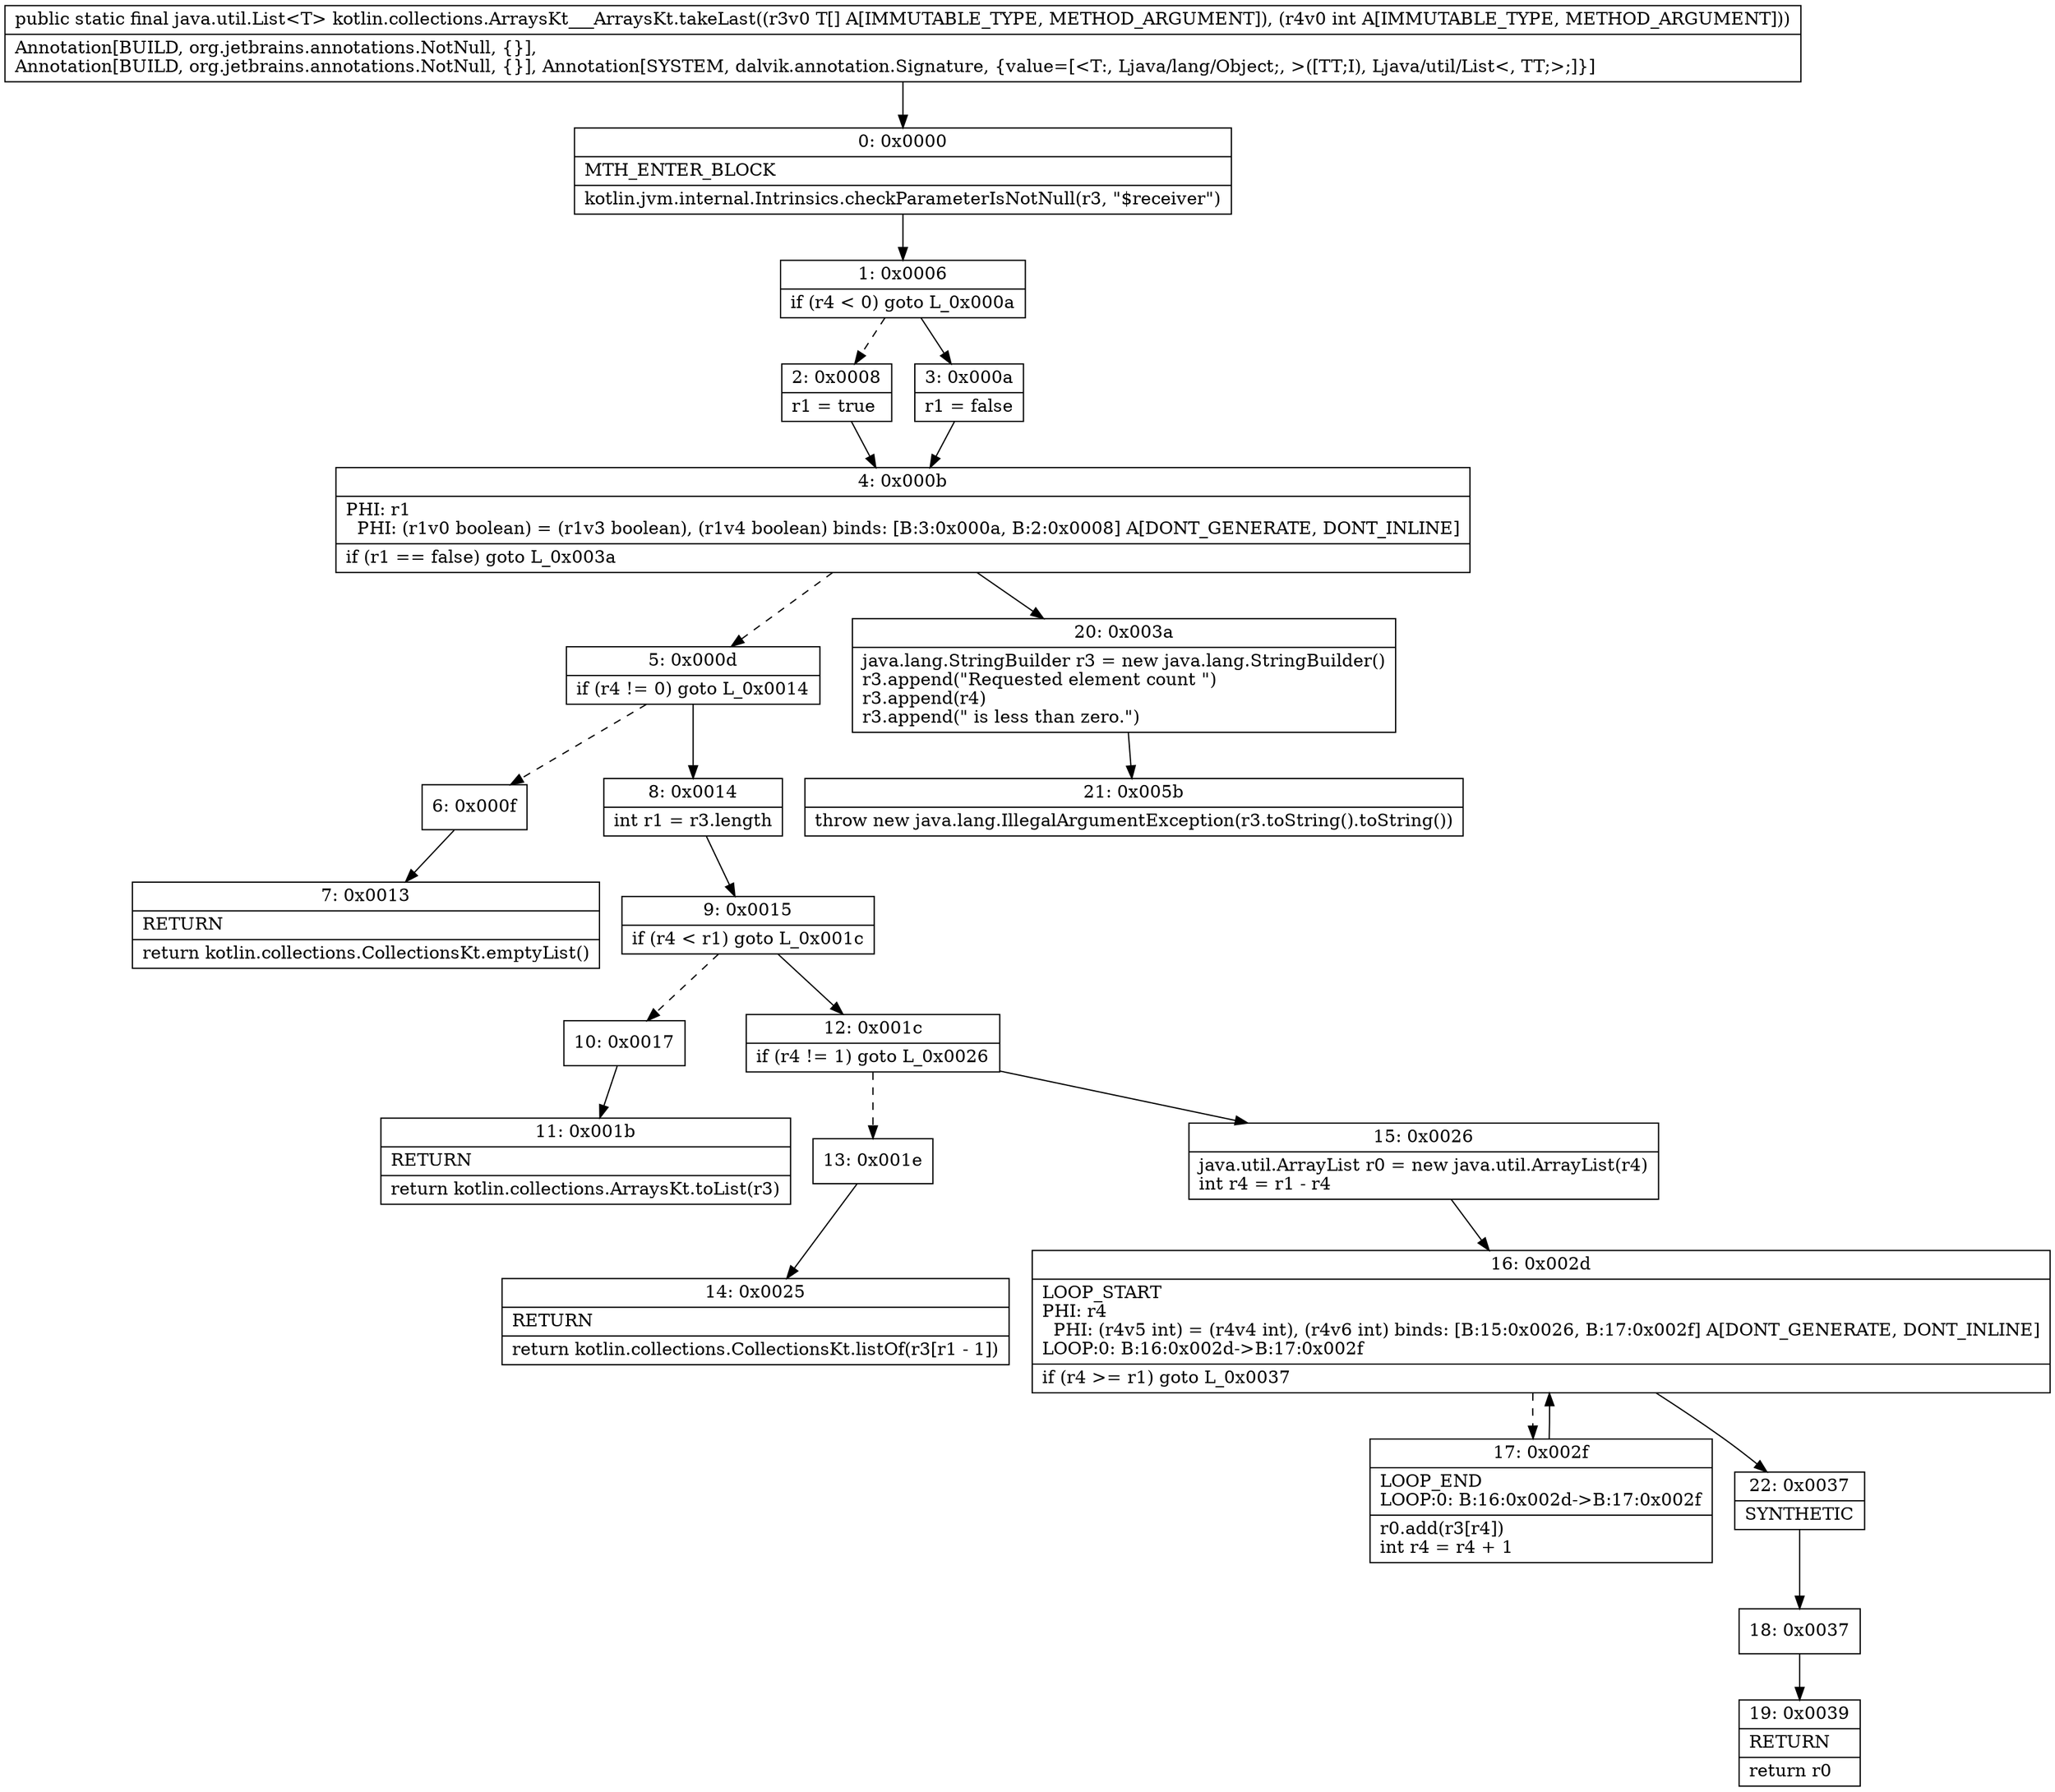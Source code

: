 digraph "CFG forkotlin.collections.ArraysKt___ArraysKt.takeLast([Ljava\/lang\/Object;I)Ljava\/util\/List;" {
Node_0 [shape=record,label="{0\:\ 0x0000|MTH_ENTER_BLOCK\l|kotlin.jvm.internal.Intrinsics.checkParameterIsNotNull(r3, \"$receiver\")\l}"];
Node_1 [shape=record,label="{1\:\ 0x0006|if (r4 \< 0) goto L_0x000a\l}"];
Node_2 [shape=record,label="{2\:\ 0x0008|r1 = true\l}"];
Node_3 [shape=record,label="{3\:\ 0x000a|r1 = false\l}"];
Node_4 [shape=record,label="{4\:\ 0x000b|PHI: r1 \l  PHI: (r1v0 boolean) = (r1v3 boolean), (r1v4 boolean) binds: [B:3:0x000a, B:2:0x0008] A[DONT_GENERATE, DONT_INLINE]\l|if (r1 == false) goto L_0x003a\l}"];
Node_5 [shape=record,label="{5\:\ 0x000d|if (r4 != 0) goto L_0x0014\l}"];
Node_6 [shape=record,label="{6\:\ 0x000f}"];
Node_7 [shape=record,label="{7\:\ 0x0013|RETURN\l|return kotlin.collections.CollectionsKt.emptyList()\l}"];
Node_8 [shape=record,label="{8\:\ 0x0014|int r1 = r3.length\l}"];
Node_9 [shape=record,label="{9\:\ 0x0015|if (r4 \< r1) goto L_0x001c\l}"];
Node_10 [shape=record,label="{10\:\ 0x0017}"];
Node_11 [shape=record,label="{11\:\ 0x001b|RETURN\l|return kotlin.collections.ArraysKt.toList(r3)\l}"];
Node_12 [shape=record,label="{12\:\ 0x001c|if (r4 != 1) goto L_0x0026\l}"];
Node_13 [shape=record,label="{13\:\ 0x001e}"];
Node_14 [shape=record,label="{14\:\ 0x0025|RETURN\l|return kotlin.collections.CollectionsKt.listOf(r3[r1 \- 1])\l}"];
Node_15 [shape=record,label="{15\:\ 0x0026|java.util.ArrayList r0 = new java.util.ArrayList(r4)\lint r4 = r1 \- r4\l}"];
Node_16 [shape=record,label="{16\:\ 0x002d|LOOP_START\lPHI: r4 \l  PHI: (r4v5 int) = (r4v4 int), (r4v6 int) binds: [B:15:0x0026, B:17:0x002f] A[DONT_GENERATE, DONT_INLINE]\lLOOP:0: B:16:0x002d\-\>B:17:0x002f\l|if (r4 \>= r1) goto L_0x0037\l}"];
Node_17 [shape=record,label="{17\:\ 0x002f|LOOP_END\lLOOP:0: B:16:0x002d\-\>B:17:0x002f\l|r0.add(r3[r4])\lint r4 = r4 + 1\l}"];
Node_18 [shape=record,label="{18\:\ 0x0037}"];
Node_19 [shape=record,label="{19\:\ 0x0039|RETURN\l|return r0\l}"];
Node_20 [shape=record,label="{20\:\ 0x003a|java.lang.StringBuilder r3 = new java.lang.StringBuilder()\lr3.append(\"Requested element count \")\lr3.append(r4)\lr3.append(\" is less than zero.\")\l}"];
Node_21 [shape=record,label="{21\:\ 0x005b|throw new java.lang.IllegalArgumentException(r3.toString().toString())\l}"];
Node_22 [shape=record,label="{22\:\ 0x0037|SYNTHETIC\l}"];
MethodNode[shape=record,label="{public static final java.util.List\<T\> kotlin.collections.ArraysKt___ArraysKt.takeLast((r3v0 T[] A[IMMUTABLE_TYPE, METHOD_ARGUMENT]), (r4v0 int A[IMMUTABLE_TYPE, METHOD_ARGUMENT]))  | Annotation[BUILD, org.jetbrains.annotations.NotNull, \{\}], \lAnnotation[BUILD, org.jetbrains.annotations.NotNull, \{\}], Annotation[SYSTEM, dalvik.annotation.Signature, \{value=[\<T:, Ljava\/lang\/Object;, \>([TT;I), Ljava\/util\/List\<, TT;\>;]\}]\l}"];
MethodNode -> Node_0;
Node_0 -> Node_1;
Node_1 -> Node_2[style=dashed];
Node_1 -> Node_3;
Node_2 -> Node_4;
Node_3 -> Node_4;
Node_4 -> Node_5[style=dashed];
Node_4 -> Node_20;
Node_5 -> Node_6[style=dashed];
Node_5 -> Node_8;
Node_6 -> Node_7;
Node_8 -> Node_9;
Node_9 -> Node_10[style=dashed];
Node_9 -> Node_12;
Node_10 -> Node_11;
Node_12 -> Node_13[style=dashed];
Node_12 -> Node_15;
Node_13 -> Node_14;
Node_15 -> Node_16;
Node_16 -> Node_17[style=dashed];
Node_16 -> Node_22;
Node_17 -> Node_16;
Node_18 -> Node_19;
Node_20 -> Node_21;
Node_22 -> Node_18;
}

